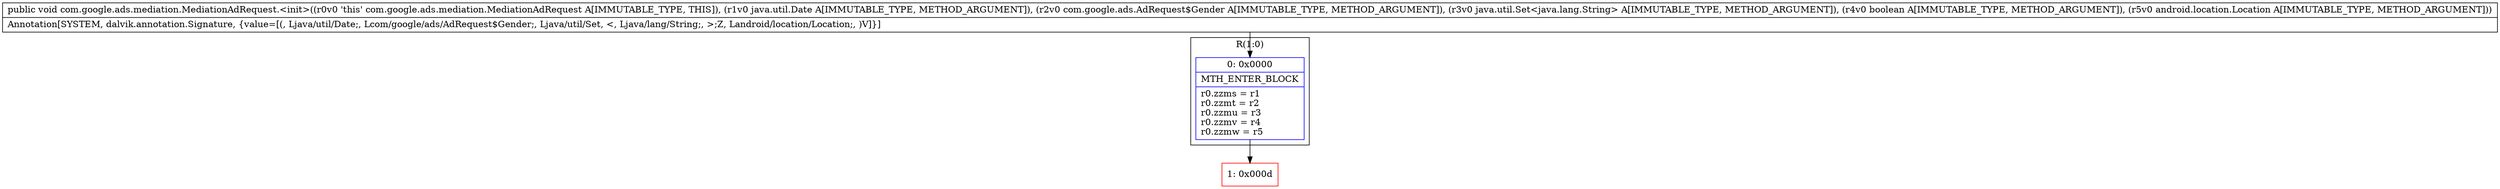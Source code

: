 digraph "CFG forcom.google.ads.mediation.MediationAdRequest.\<init\>(Ljava\/util\/Date;Lcom\/google\/ads\/AdRequest$Gender;Ljava\/util\/Set;ZLandroid\/location\/Location;)V" {
subgraph cluster_Region_907121705 {
label = "R(1:0)";
node [shape=record,color=blue];
Node_0 [shape=record,label="{0\:\ 0x0000|MTH_ENTER_BLOCK\l|r0.zzms = r1\lr0.zzmt = r2\lr0.zzmu = r3\lr0.zzmv = r4\lr0.zzmw = r5\l}"];
}
Node_1 [shape=record,color=red,label="{1\:\ 0x000d}"];
MethodNode[shape=record,label="{public void com.google.ads.mediation.MediationAdRequest.\<init\>((r0v0 'this' com.google.ads.mediation.MediationAdRequest A[IMMUTABLE_TYPE, THIS]), (r1v0 java.util.Date A[IMMUTABLE_TYPE, METHOD_ARGUMENT]), (r2v0 com.google.ads.AdRequest$Gender A[IMMUTABLE_TYPE, METHOD_ARGUMENT]), (r3v0 java.util.Set\<java.lang.String\> A[IMMUTABLE_TYPE, METHOD_ARGUMENT]), (r4v0 boolean A[IMMUTABLE_TYPE, METHOD_ARGUMENT]), (r5v0 android.location.Location A[IMMUTABLE_TYPE, METHOD_ARGUMENT]))  | Annotation[SYSTEM, dalvik.annotation.Signature, \{value=[(, Ljava\/util\/Date;, Lcom\/google\/ads\/AdRequest$Gender;, Ljava\/util\/Set, \<, Ljava\/lang\/String;, \>;Z, Landroid\/location\/Location;, )V]\}]\l}"];
MethodNode -> Node_0;
Node_0 -> Node_1;
}

